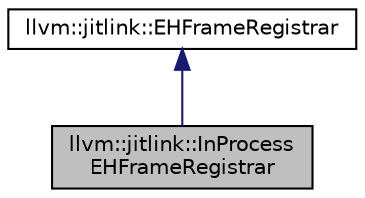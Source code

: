 digraph "llvm::jitlink::InProcessEHFrameRegistrar"
{
 // LATEX_PDF_SIZE
  bgcolor="transparent";
  edge [fontname="Helvetica",fontsize="10",labelfontname="Helvetica",labelfontsize="10"];
  node [fontname="Helvetica",fontsize="10",shape=record];
  Node1 [label="llvm::jitlink::InProcess\lEHFrameRegistrar",height=0.2,width=0.4,color="black", fillcolor="grey75", style="filled", fontcolor="black",tooltip="Registers / Deregisters EH-frames in the current process."];
  Node2 -> Node1 [dir="back",color="midnightblue",fontsize="10",style="solid",fontname="Helvetica"];
  Node2 [label="llvm::jitlink::EHFrameRegistrar",height=0.2,width=0.4,color="black",URL="$classllvm_1_1jitlink_1_1EHFrameRegistrar.html",tooltip="Supports registration/deregistration of EH-frames in a target process."];
}
